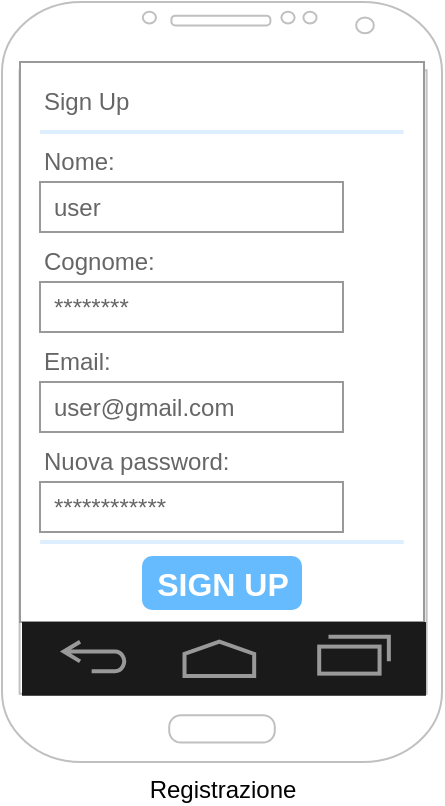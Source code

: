 <mxfile version="14.4.3" type="device"><diagram id="q8Ig88f3Nr9owmnRfKER" name="Pagina-1"><mxGraphModel dx="768" dy="482" grid="1" gridSize="10" guides="1" tooltips="1" connect="1" arrows="1" fold="1" page="1" pageScale="1" pageWidth="827" pageHeight="1169" math="0" shadow="0"><root><mxCell id="0"/><mxCell id="1" parent="0"/><object label="Registrazione" placeholders="1" id="tCxIzLnAA8PkweQiNJPF-1"><mxCell style="verticalLabelPosition=bottom;verticalAlign=top;html=1;shadow=0;dashed=0;strokeWidth=1;shape=mxgraph.android.phone2;strokeColor=#c0c0c0;" parent="1" vertex="1"><mxGeometry x="140" y="820" width="220" height="380" as="geometry"/></mxCell></object><mxCell id="tCxIzLnAA8PkweQiNJPF-2" value="" style="strokeWidth=1;shadow=0;dashed=0;align=center;html=1;shape=mxgraph.mockup.forms.rrect;rSize=0;strokeColor=#999999;fillColor=#ffffff;" parent="1" vertex="1"><mxGeometry x="149" y="850" width="202" height="280" as="geometry"/></mxCell><mxCell id="tCxIzLnAA8PkweQiNJPF-3" value="Sign Up" style="strokeWidth=1;shadow=0;dashed=0;align=center;html=1;shape=mxgraph.mockup.forms.anchor;fontSize=12;fontColor=#666666;align=left;resizeWidth=1;spacingLeft=0;" parent="tCxIzLnAA8PkweQiNJPF-2" vertex="1"><mxGeometry width="101.0" height="20" relative="1" as="geometry"><mxPoint x="10" y="10" as="offset"/></mxGeometry></mxCell><mxCell id="tCxIzLnAA8PkweQiNJPF-4" value="" style="shape=line;strokeColor=#ddeeff;strokeWidth=2;html=1;resizeWidth=1;" parent="tCxIzLnAA8PkweQiNJPF-2" vertex="1"><mxGeometry width="181.8" height="10" relative="1" as="geometry"><mxPoint x="10" y="30" as="offset"/></mxGeometry></mxCell><mxCell id="tCxIzLnAA8PkweQiNJPF-5" value="Nome:" style="strokeWidth=1;shadow=0;dashed=0;align=center;html=1;shape=mxgraph.mockup.forms.anchor;fontSize=12;fontColor=#666666;align=left;resizeWidth=1;spacingLeft=0;" parent="tCxIzLnAA8PkweQiNJPF-2" vertex="1"><mxGeometry width="101.0" height="20" relative="1" as="geometry"><mxPoint x="10" y="40" as="offset"/></mxGeometry></mxCell><mxCell id="tCxIzLnAA8PkweQiNJPF-6" value="user" style="strokeWidth=1;shadow=0;dashed=0;align=center;html=1;shape=mxgraph.mockup.forms.rrect;rSize=0;strokeColor=#999999;fontColor=#666666;align=left;spacingLeft=5;resizeWidth=1;" parent="tCxIzLnAA8PkweQiNJPF-2" vertex="1"><mxGeometry width="151.5" height="25" relative="1" as="geometry"><mxPoint x="10" y="60" as="offset"/></mxGeometry></mxCell><mxCell id="tCxIzLnAA8PkweQiNJPF-7" value="Cognome:" style="strokeWidth=1;shadow=0;dashed=0;align=center;html=1;shape=mxgraph.mockup.forms.anchor;fontSize=12;fontColor=#666666;align=left;resizeWidth=1;spacingLeft=0;" parent="tCxIzLnAA8PkweQiNJPF-2" vertex="1"><mxGeometry width="101.0" height="20" relative="1" as="geometry"><mxPoint x="10" y="90" as="offset"/></mxGeometry></mxCell><mxCell id="tCxIzLnAA8PkweQiNJPF-8" value="********" style="strokeWidth=1;shadow=0;dashed=0;align=center;html=1;shape=mxgraph.mockup.forms.rrect;rSize=0;strokeColor=#999999;fontColor=#666666;align=left;spacingLeft=5;resizeWidth=1;" parent="tCxIzLnAA8PkweQiNJPF-2" vertex="1"><mxGeometry width="151.5" height="25" relative="1" as="geometry"><mxPoint x="10" y="110" as="offset"/></mxGeometry></mxCell><mxCell id="tCxIzLnAA8PkweQiNJPF-9" value="SIGN UP" style="strokeWidth=1;shadow=0;dashed=0;align=center;html=1;shape=mxgraph.mockup.forms.rrect;rSize=5;strokeColor=none;fontColor=#ffffff;fillColor=#66bbff;fontSize=16;fontStyle=1;" parent="tCxIzLnAA8PkweQiNJPF-2" vertex="1"><mxGeometry y="1" width="80" height="27" relative="1" as="geometry"><mxPoint x="61" y="-33" as="offset"/></mxGeometry></mxCell><mxCell id="tCxIzLnAA8PkweQiNJPF-11" value="" style="shape=line;strokeColor=#ddeeff;strokeWidth=2;html=1;resizeWidth=1;" parent="tCxIzLnAA8PkweQiNJPF-2" vertex="1"><mxGeometry y="1" width="181.8" height="10" relative="1" as="geometry"><mxPoint x="10.1" y="-45" as="offset"/></mxGeometry></mxCell><mxCell id="tCxIzLnAA8PkweQiNJPF-30" value="user@gmail.com" style="strokeWidth=1;shadow=0;dashed=0;align=center;html=1;shape=mxgraph.mockup.forms.rrect;rSize=0;strokeColor=#999999;fontColor=#666666;align=left;spacingLeft=5;resizeWidth=1;" parent="tCxIzLnAA8PkweQiNJPF-2" vertex="1"><mxGeometry x="10" y="160" width="151.5" height="25" as="geometry"/></mxCell><mxCell id="tCxIzLnAA8PkweQiNJPF-31" value="Email:" style="strokeWidth=1;shadow=0;dashed=0;align=center;html=1;shape=mxgraph.mockup.forms.anchor;fontSize=12;fontColor=#666666;align=left;resizeWidth=1;spacingLeft=0;" parent="tCxIzLnAA8PkweQiNJPF-2" vertex="1"><mxGeometry x="10" y="140" width="101.0" height="20" as="geometry"/></mxCell><mxCell id="tCxIzLnAA8PkweQiNJPF-32" value="************" style="strokeWidth=1;shadow=0;dashed=0;align=center;html=1;shape=mxgraph.mockup.forms.rrect;rSize=0;strokeColor=#999999;fontColor=#666666;align=left;spacingLeft=5;resizeWidth=1;" parent="tCxIzLnAA8PkweQiNJPF-2" vertex="1"><mxGeometry x="10" y="210" width="151.5" height="25" as="geometry"/></mxCell><mxCell id="tCxIzLnAA8PkweQiNJPF-34" value="Nuova password:" style="strokeWidth=1;shadow=0;dashed=0;align=center;html=1;shape=mxgraph.mockup.forms.anchor;fontSize=12;fontColor=#666666;align=left;resizeWidth=1;spacingLeft=0;" parent="tCxIzLnAA8PkweQiNJPF-2" vertex="1"><mxGeometry x="10" y="190" width="101.0" height="20" as="geometry"/></mxCell><mxCell id="tCxIzLnAA8PkweQiNJPF-14" value="" style="verticalLabelPosition=bottom;verticalAlign=top;html=1;shadow=0;dashed=0;strokeWidth=2;shape=mxgraph.android.navigation_bar_1;fillColor=#1A1A1A;strokeColor=#999999;" parent="1" vertex="1"><mxGeometry x="150" y="1130" width="202" height="36.88" as="geometry"/></mxCell></root></mxGraphModel></diagram></mxfile>